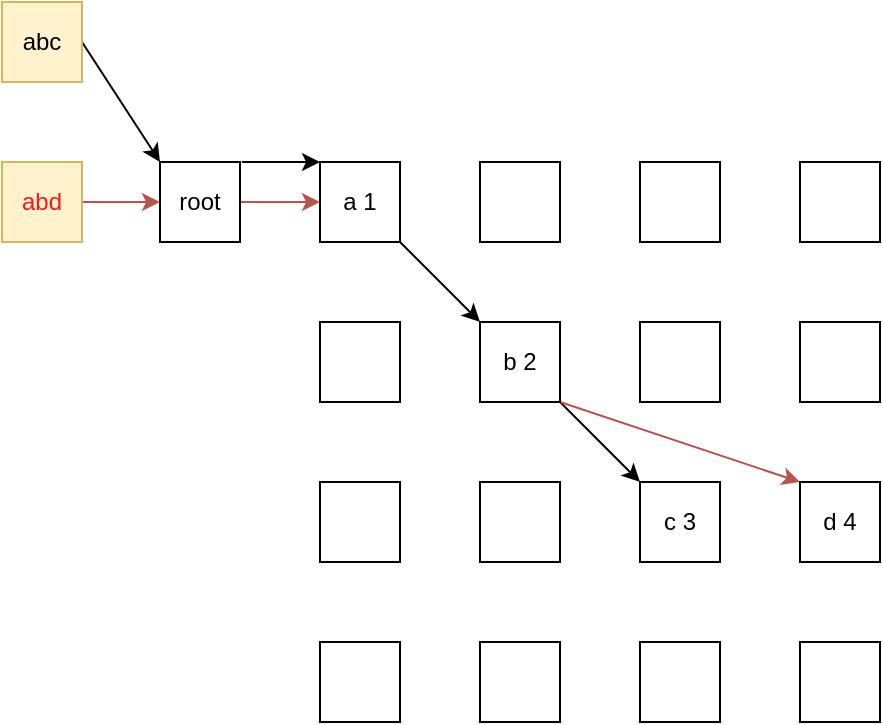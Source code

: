 <mxfile version="21.6.2" type="github">
  <diagram name="第 1 页" id="vjv6d5uPYaNtz-wtYlR8">
    <mxGraphModel dx="996" dy="573" grid="1" gridSize="10" guides="1" tooltips="1" connect="1" arrows="1" fold="1" page="1" pageScale="1" pageWidth="827" pageHeight="1169" math="0" shadow="0">
      <root>
        <mxCell id="0" />
        <mxCell id="1" style="" parent="0" />
        <mxCell id="mSLUovQe3_9nCNvYuGnm-36" style="rounded=0;orthogonalLoop=1;jettySize=auto;html=1;exitX=1;exitY=1;exitDx=0;exitDy=0;entryX=0;entryY=0;entryDx=0;entryDy=0;" edge="1" parent="1" source="mSLUovQe3_9nCNvYuGnm-1" target="mSLUovQe3_9nCNvYuGnm-7">
          <mxGeometry relative="1" as="geometry" />
        </mxCell>
        <mxCell id="mSLUovQe3_9nCNvYuGnm-1" value="a 1" style="rounded=0;whiteSpace=wrap;html=1;" vertex="1" parent="1">
          <mxGeometry x="239" y="160" width="40" height="40" as="geometry" />
        </mxCell>
        <mxCell id="mSLUovQe3_9nCNvYuGnm-2" value="" style="rounded=0;whiteSpace=wrap;html=1;" vertex="1" parent="1">
          <mxGeometry x="319" y="160" width="40" height="40" as="geometry" />
        </mxCell>
        <mxCell id="mSLUovQe3_9nCNvYuGnm-3" value="" style="rounded=0;whiteSpace=wrap;html=1;" vertex="1" parent="1">
          <mxGeometry x="399" y="160" width="40" height="40" as="geometry" />
        </mxCell>
        <mxCell id="mSLUovQe3_9nCNvYuGnm-4" value="" style="rounded=0;whiteSpace=wrap;html=1;" vertex="1" parent="1">
          <mxGeometry x="479" y="160" width="40" height="40" as="geometry" />
        </mxCell>
        <mxCell id="mSLUovQe3_9nCNvYuGnm-6" value="" style="rounded=0;whiteSpace=wrap;html=1;" vertex="1" parent="1">
          <mxGeometry x="239" y="240" width="40" height="40" as="geometry" />
        </mxCell>
        <mxCell id="mSLUovQe3_9nCNvYuGnm-29" style="rounded=0;orthogonalLoop=1;jettySize=auto;html=1;exitX=1;exitY=1;exitDx=0;exitDy=0;entryX=0;entryY=0;entryDx=0;entryDy=0;" edge="1" parent="1" source="mSLUovQe3_9nCNvYuGnm-7" target="mSLUovQe3_9nCNvYuGnm-13">
          <mxGeometry relative="1" as="geometry" />
        </mxCell>
        <mxCell id="mSLUovQe3_9nCNvYuGnm-37" style="rounded=0;orthogonalLoop=1;jettySize=auto;html=1;exitX=1;exitY=1;exitDx=0;exitDy=0;entryX=0;entryY=0;entryDx=0;entryDy=0;fillColor=#f8cecc;strokeColor=#b85450;" edge="1" parent="1" source="mSLUovQe3_9nCNvYuGnm-7" target="mSLUovQe3_9nCNvYuGnm-14">
          <mxGeometry relative="1" as="geometry" />
        </mxCell>
        <mxCell id="mSLUovQe3_9nCNvYuGnm-7" value="b 2" style="rounded=0;whiteSpace=wrap;html=1;" vertex="1" parent="1">
          <mxGeometry x="319" y="240" width="40" height="40" as="geometry" />
        </mxCell>
        <mxCell id="mSLUovQe3_9nCNvYuGnm-8" value="" style="rounded=0;whiteSpace=wrap;html=1;" vertex="1" parent="1">
          <mxGeometry x="399" y="240" width="40" height="40" as="geometry" />
        </mxCell>
        <mxCell id="mSLUovQe3_9nCNvYuGnm-9" value="" style="rounded=0;whiteSpace=wrap;html=1;" vertex="1" parent="1">
          <mxGeometry x="479" y="240" width="40" height="40" as="geometry" />
        </mxCell>
        <mxCell id="mSLUovQe3_9nCNvYuGnm-11" value="" style="rounded=0;whiteSpace=wrap;html=1;" vertex="1" parent="1">
          <mxGeometry x="239" y="320" width="40" height="40" as="geometry" />
        </mxCell>
        <mxCell id="mSLUovQe3_9nCNvYuGnm-12" value="" style="rounded=0;whiteSpace=wrap;html=1;" vertex="1" parent="1">
          <mxGeometry x="319" y="320" width="40" height="40" as="geometry" />
        </mxCell>
        <mxCell id="mSLUovQe3_9nCNvYuGnm-13" value="c 3" style="rounded=0;whiteSpace=wrap;html=1;" vertex="1" parent="1">
          <mxGeometry x="399" y="320" width="40" height="40" as="geometry" />
        </mxCell>
        <mxCell id="mSLUovQe3_9nCNvYuGnm-14" value="d 4" style="rounded=0;whiteSpace=wrap;html=1;" vertex="1" parent="1">
          <mxGeometry x="479" y="320" width="40" height="40" as="geometry" />
        </mxCell>
        <mxCell id="mSLUovQe3_9nCNvYuGnm-16" value="" style="rounded=0;whiteSpace=wrap;html=1;" vertex="1" parent="1">
          <mxGeometry x="239" y="400" width="40" height="40" as="geometry" />
        </mxCell>
        <mxCell id="mSLUovQe3_9nCNvYuGnm-17" value="" style="rounded=0;whiteSpace=wrap;html=1;" vertex="1" parent="1">
          <mxGeometry x="319" y="400" width="40" height="40" as="geometry" />
        </mxCell>
        <mxCell id="mSLUovQe3_9nCNvYuGnm-18" value="" style="rounded=0;whiteSpace=wrap;html=1;" vertex="1" parent="1">
          <mxGeometry x="399" y="400" width="40" height="40" as="geometry" />
        </mxCell>
        <mxCell id="mSLUovQe3_9nCNvYuGnm-19" value="" style="rounded=0;whiteSpace=wrap;html=1;" vertex="1" parent="1">
          <mxGeometry x="479" y="400" width="40" height="40" as="geometry" />
        </mxCell>
        <mxCell id="mSLUovQe3_9nCNvYuGnm-27" style="edgeStyle=orthogonalEdgeStyle;rounded=0;orthogonalLoop=1;jettySize=auto;html=1;entryX=0;entryY=0;entryDx=0;entryDy=0;" edge="1" parent="1" target="mSLUovQe3_9nCNvYuGnm-1">
          <mxGeometry relative="1" as="geometry">
            <mxPoint x="200" y="160" as="sourcePoint" />
          </mxGeometry>
        </mxCell>
        <mxCell id="mSLUovQe3_9nCNvYuGnm-33" style="rounded=0;orthogonalLoop=1;jettySize=auto;html=1;exitX=1;exitY=0.5;exitDx=0;exitDy=0;entryX=0;entryY=0.5;entryDx=0;entryDy=0;fillColor=#f8cecc;strokeColor=#b85450;" edge="1" parent="1" source="mSLUovQe3_9nCNvYuGnm-21" target="mSLUovQe3_9nCNvYuGnm-1">
          <mxGeometry relative="1" as="geometry" />
        </mxCell>
        <mxCell id="mSLUovQe3_9nCNvYuGnm-21" value="root" style="rounded=0;whiteSpace=wrap;html=1;" vertex="1" parent="1">
          <mxGeometry x="159" y="160" width="40" height="40" as="geometry" />
        </mxCell>
        <mxCell id="mSLUovQe3_9nCNvYuGnm-22" value="abc" parent="0" />
        <mxCell id="mSLUovQe3_9nCNvYuGnm-24" value="" style="endArrow=classic;html=1;rounded=0;exitX=1;exitY=0.5;exitDx=0;exitDy=0;entryX=0;entryY=0;entryDx=0;entryDy=0;" edge="1" parent="mSLUovQe3_9nCNvYuGnm-22" source="mSLUovQe3_9nCNvYuGnm-25" target="mSLUovQe3_9nCNvYuGnm-21">
          <mxGeometry width="50" height="50" relative="1" as="geometry">
            <mxPoint x="125.143" y="140" as="sourcePoint" />
            <mxPoint x="160" y="160" as="targetPoint" />
          </mxGeometry>
        </mxCell>
        <mxCell id="mSLUovQe3_9nCNvYuGnm-25" value="abc" style="rounded=0;whiteSpace=wrap;html=1;fillColor=#fff2cc;strokeColor=#d6b656;" vertex="1" parent="mSLUovQe3_9nCNvYuGnm-22">
          <mxGeometry x="80" y="80" width="40" height="40" as="geometry" />
        </mxCell>
        <mxCell id="mSLUovQe3_9nCNvYuGnm-30" value="abd" parent="0" />
        <mxCell id="mSLUovQe3_9nCNvYuGnm-32" style="edgeStyle=orthogonalEdgeStyle;rounded=0;orthogonalLoop=1;jettySize=auto;html=1;exitX=1;exitY=0.5;exitDx=0;exitDy=0;entryX=0;entryY=0.5;entryDx=0;entryDy=0;fillColor=#f8cecc;strokeColor=#b85450;" edge="1" parent="mSLUovQe3_9nCNvYuGnm-30" source="mSLUovQe3_9nCNvYuGnm-31" target="mSLUovQe3_9nCNvYuGnm-21">
          <mxGeometry relative="1" as="geometry" />
        </mxCell>
        <mxCell id="mSLUovQe3_9nCNvYuGnm-31" value="abd" style="rounded=0;whiteSpace=wrap;html=1;fillColor=#fff2cc;strokeColor=#d6b656;fontColor=#fd1717;" vertex="1" parent="mSLUovQe3_9nCNvYuGnm-30">
          <mxGeometry x="80" y="160" width="40" height="40" as="geometry" />
        </mxCell>
      </root>
    </mxGraphModel>
  </diagram>
</mxfile>
